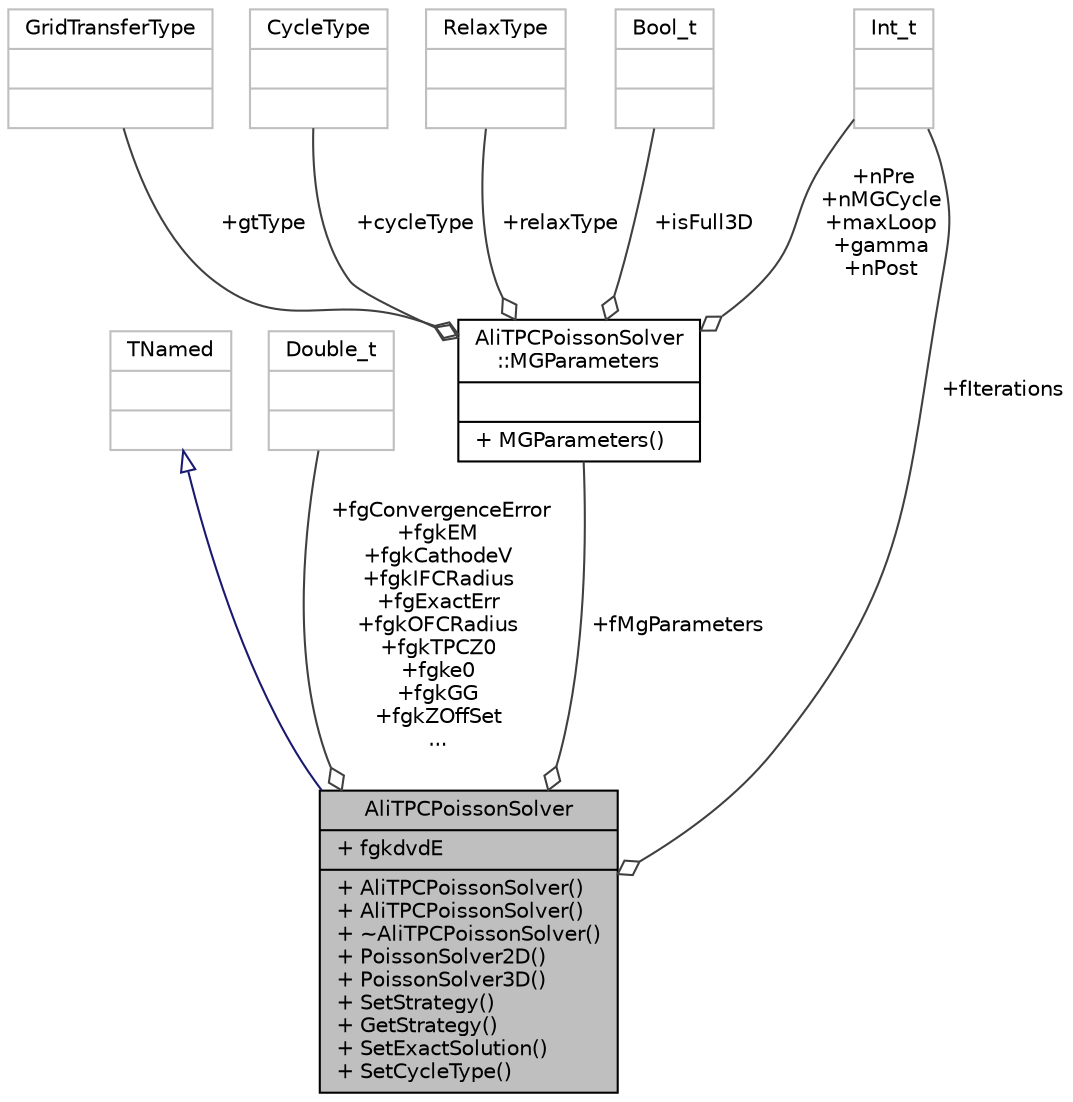 digraph "AliTPCPoissonSolver"
{
 // INTERACTIVE_SVG=YES
  bgcolor="transparent";
  edge [fontname="Helvetica",fontsize="10",labelfontname="Helvetica",labelfontsize="10"];
  node [fontname="Helvetica",fontsize="10",shape=record];
  Node2 [label="{AliTPCPoissonSolver\n|+ fgkdvdE\l|+ AliTPCPoissonSolver()\l+ AliTPCPoissonSolver()\l+ ~AliTPCPoissonSolver()\l+ PoissonSolver2D()\l+ PoissonSolver3D()\l+ SetStrategy()\l+ GetStrategy()\l+ SetExactSolution()\l+ SetCycleType()\l}",height=0.2,width=0.4,color="black", fillcolor="grey75", style="filled", fontcolor="black"];
  Node3 -> Node2 [dir="back",color="midnightblue",fontsize="10",style="solid",arrowtail="onormal",fontname="Helvetica"];
  Node3 [label="{TNamed\n||}",height=0.2,width=0.4,color="grey75"];
  Node4 -> Node2 [color="grey25",fontsize="10",style="solid",label=" +fgConvergenceError\n+fgkEM\n+fgkCathodeV\n+fgkIFCRadius\n+fgExactErr\n+fgkOFCRadius\n+fgkTPCZ0\n+fgke0\n+fgkGG\n+fgkZOffSet\n..." ,arrowhead="odiamond",fontname="Helvetica"];
  Node4 [label="{Double_t\n||}",height=0.2,width=0.4,color="grey75"];
  Node5 -> Node2 [color="grey25",fontsize="10",style="solid",label=" +fMgParameters" ,arrowhead="odiamond",fontname="Helvetica"];
  Node5 [label="{AliTPCPoissonSolver\l::MGParameters\n||+ MGParameters()\l}",height=0.2,width=0.4,color="black",URL="$d7/d4a/structAliTPCPoissonSolver_1_1MGParameters.html"];
  Node6 -> Node5 [color="grey25",fontsize="10",style="solid",label=" +gtType" ,arrowhead="odiamond",fontname="Helvetica"];
  Node6 [label="{GridTransferType\n||}",height=0.2,width=0.4,color="grey75"];
  Node7 -> Node5 [color="grey25",fontsize="10",style="solid",label=" +cycleType" ,arrowhead="odiamond",fontname="Helvetica"];
  Node7 [label="{CycleType\n||}",height=0.2,width=0.4,color="grey75"];
  Node8 -> Node5 [color="grey25",fontsize="10",style="solid",label=" +relaxType" ,arrowhead="odiamond",fontname="Helvetica"];
  Node8 [label="{RelaxType\n||}",height=0.2,width=0.4,color="grey75"];
  Node9 -> Node5 [color="grey25",fontsize="10",style="solid",label=" +isFull3D" ,arrowhead="odiamond",fontname="Helvetica"];
  Node9 [label="{Bool_t\n||}",height=0.2,width=0.4,color="grey75"];
  Node10 -> Node5 [color="grey25",fontsize="10",style="solid",label=" +nPre\n+nMGCycle\n+maxLoop\n+gamma\n+nPost" ,arrowhead="odiamond",fontname="Helvetica"];
  Node10 [label="{Int_t\n||}",height=0.2,width=0.4,color="grey75"];
  Node10 -> Node2 [color="grey25",fontsize="10",style="solid",label=" +fIterations" ,arrowhead="odiamond",fontname="Helvetica"];
}
